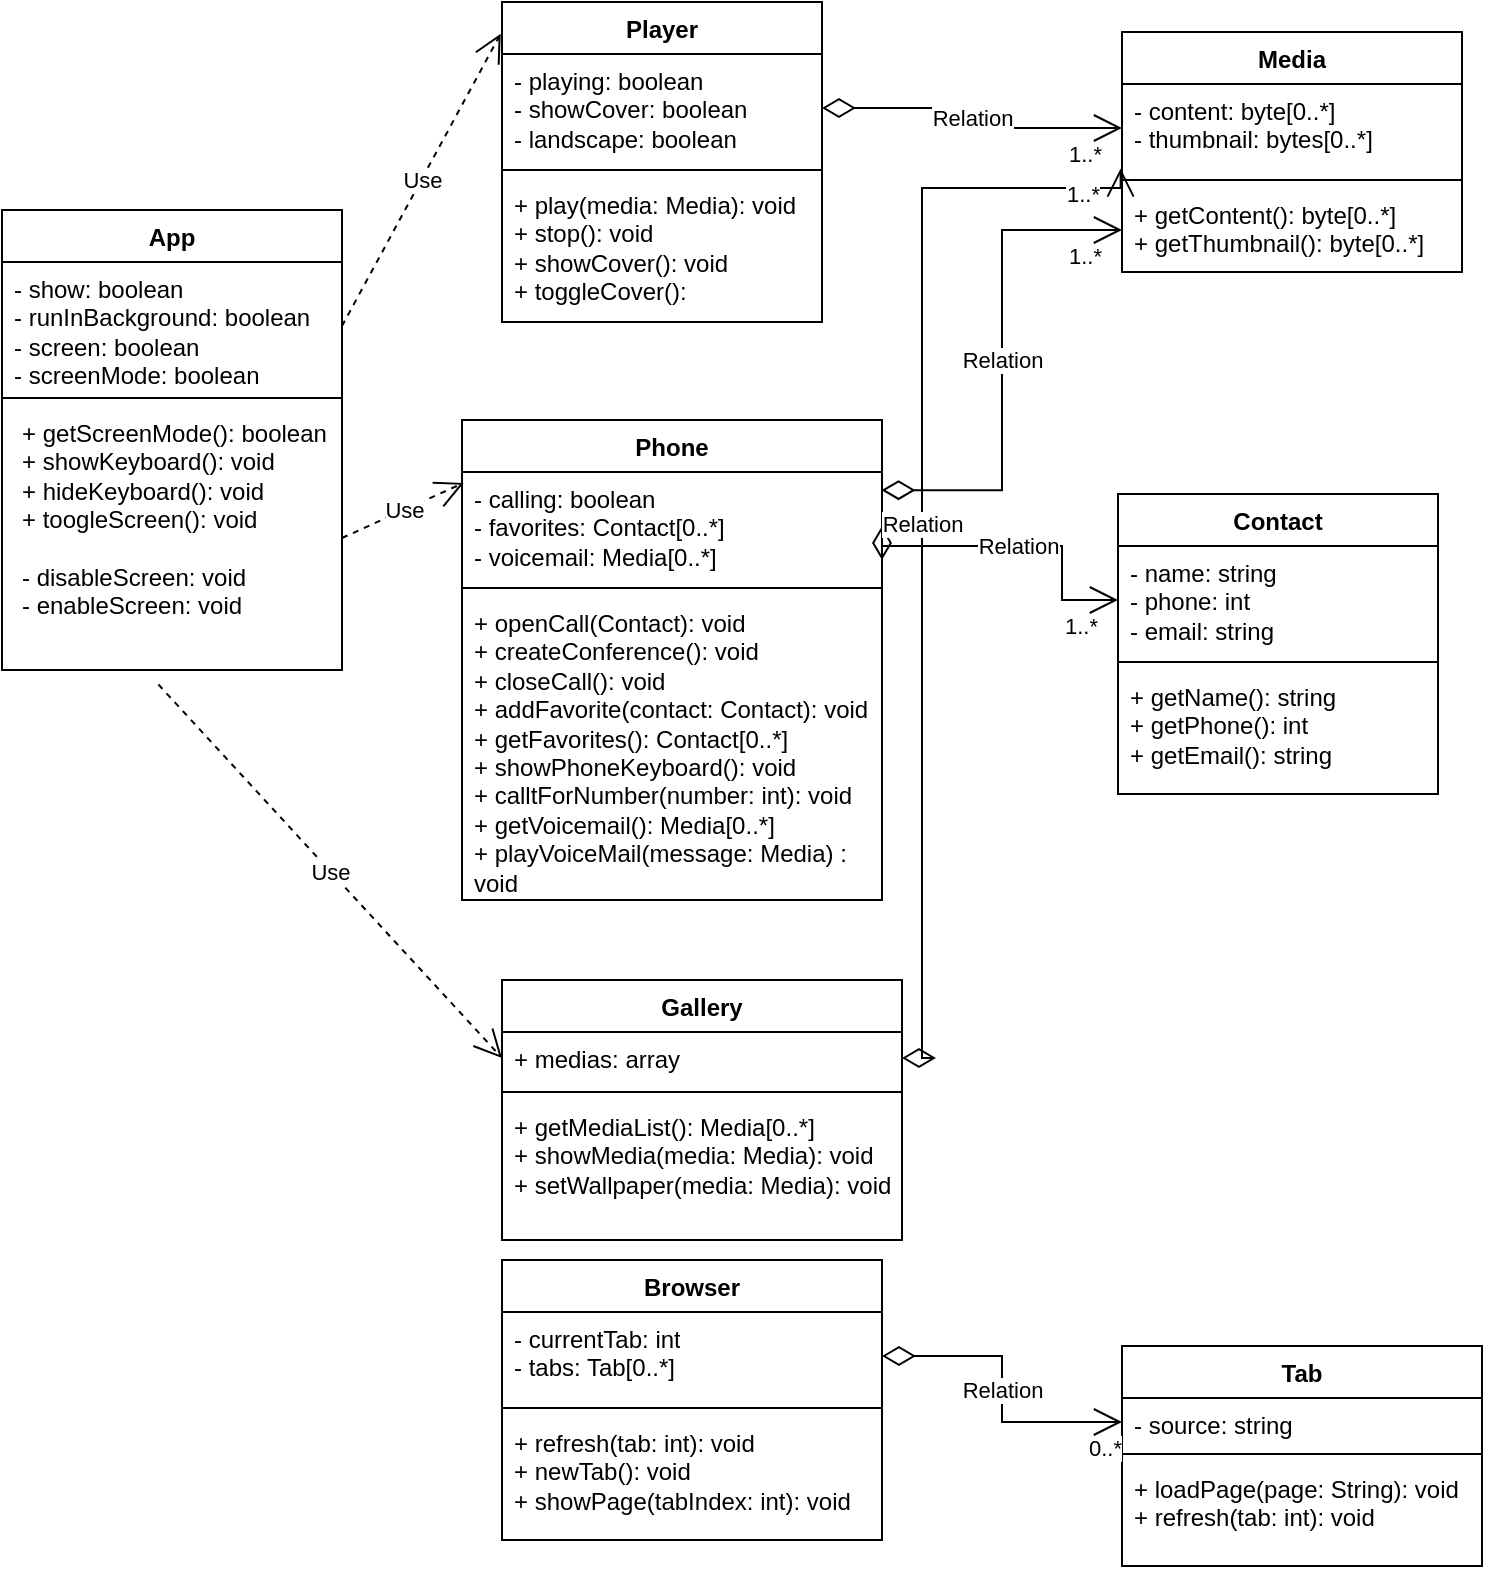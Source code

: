 <mxfile version="20.5.3" type="embed"><diagram name="Página-1" id="u6p3DXnC-Oiey1nEZpDQ"><mxGraphModel dx="500" dy="265" grid="1" gridSize="10" guides="1" tooltips="1" connect="1" arrows="1" fold="1" page="1" pageScale="1" pageWidth="827" pageHeight="1169" math="0" shadow="0"><root><mxCell id="0"/><mxCell id="1" parent="0"/><mxCell id="oby6OhFrnuwyH6eVMqic-13" value="Media" style="swimlane;fontStyle=1;align=center;verticalAlign=top;childLayout=stackLayout;horizontal=1;startSize=26;horizontalStack=0;resizeParent=1;resizeParentMax=0;resizeLast=0;collapsible=1;marginBottom=0;whiteSpace=wrap;html=1;" parent="1" vertex="1"><mxGeometry x="580" y="226" width="170" height="120" as="geometry"/></mxCell><mxCell id="oby6OhFrnuwyH6eVMqic-14" value="- content: byte[0..*]&lt;div&gt;- thumbnail: bytes&lt;span style=&quot;background-color: initial;&quot;&gt;[0..*]&lt;/span&gt;&lt;/div&gt;" style="text;strokeColor=none;fillColor=none;align=left;verticalAlign=top;spacingLeft=4;spacingRight=4;overflow=hidden;rotatable=0;points=[[0,0.5],[1,0.5]];portConstraint=eastwest;whiteSpace=wrap;html=1;" parent="oby6OhFrnuwyH6eVMqic-13" vertex="1"><mxGeometry y="26" width="170" height="44" as="geometry"/></mxCell><mxCell id="oby6OhFrnuwyH6eVMqic-15" value="" style="line;strokeWidth=1;fillColor=none;align=left;verticalAlign=middle;spacingTop=-1;spacingLeft=3;spacingRight=3;rotatable=0;labelPosition=right;points=[];portConstraint=eastwest;strokeColor=inherit;" parent="oby6OhFrnuwyH6eVMqic-13" vertex="1"><mxGeometry y="70" width="170" height="8" as="geometry"/></mxCell><mxCell id="oby6OhFrnuwyH6eVMqic-16" value="+ getContent(): byte[0..*]&lt;div&gt;+ getThumbnail(): byte&lt;span style=&quot;background-color: initial;&quot;&gt;[0..*]&lt;/span&gt;&lt;/div&gt;" style="text;strokeColor=none;fillColor=none;align=left;verticalAlign=top;spacingLeft=4;spacingRight=4;overflow=hidden;rotatable=0;points=[[0,0.5],[1,0.5]];portConstraint=eastwest;whiteSpace=wrap;html=1;" parent="oby6OhFrnuwyH6eVMqic-13" vertex="1"><mxGeometry y="78" width="170" height="42" as="geometry"/></mxCell><mxCell id="oby6OhFrnuwyH6eVMqic-17" value="Player" style="swimlane;fontStyle=1;align=center;verticalAlign=top;childLayout=stackLayout;horizontal=1;startSize=26;horizontalStack=0;resizeParent=1;resizeParentMax=0;resizeLast=0;collapsible=1;marginBottom=0;whiteSpace=wrap;html=1;" parent="1" vertex="1"><mxGeometry x="270" y="211" width="160" height="160" as="geometry"/></mxCell><mxCell id="oby6OhFrnuwyH6eVMqic-18" value="- playing: boolean&lt;div&gt;- showCover: boolean&lt;/div&gt;&lt;div&gt;- landscape: boolean&lt;/div&gt;" style="text;strokeColor=none;fillColor=none;align=left;verticalAlign=top;spacingLeft=4;spacingRight=4;overflow=hidden;rotatable=0;points=[[0,0.5],[1,0.5]];portConstraint=eastwest;whiteSpace=wrap;html=1;" parent="oby6OhFrnuwyH6eVMqic-17" vertex="1"><mxGeometry y="26" width="160" height="54" as="geometry"/></mxCell><mxCell id="oby6OhFrnuwyH6eVMqic-19" value="" style="line;strokeWidth=1;fillColor=none;align=left;verticalAlign=middle;spacingTop=-1;spacingLeft=3;spacingRight=3;rotatable=0;labelPosition=right;points=[];portConstraint=eastwest;strokeColor=inherit;" parent="oby6OhFrnuwyH6eVMqic-17" vertex="1"><mxGeometry y="80" width="160" height="8" as="geometry"/></mxCell><mxCell id="oby6OhFrnuwyH6eVMqic-20" value="+ play(media: Media): void&lt;div&gt;+ stop(): void&lt;/div&gt;&lt;div&gt;+ showCover(): void&lt;/div&gt;&lt;div&gt;+ toggleCover():&lt;br&gt;&lt;/div&gt;" style="text;strokeColor=none;fillColor=none;align=left;verticalAlign=top;spacingLeft=4;spacingRight=4;overflow=hidden;rotatable=0;points=[[0,0.5],[1,0.5]];portConstraint=eastwest;whiteSpace=wrap;html=1;" parent="oby6OhFrnuwyH6eVMqic-17" vertex="1"><mxGeometry y="88" width="160" height="72" as="geometry"/></mxCell><mxCell id="oby6OhFrnuwyH6eVMqic-22" value="Relation" style="endArrow=open;html=1;endSize=12;startArrow=diamondThin;startSize=14;startFill=0;edgeStyle=orthogonalEdgeStyle;rounded=0;exitX=1;exitY=0.5;exitDx=0;exitDy=0;entryX=0;entryY=0.5;entryDx=0;entryDy=0;" parent="1" source="oby6OhFrnuwyH6eVMqic-18" target="oby6OhFrnuwyH6eVMqic-14" edge="1"><mxGeometry relative="1" as="geometry"><mxPoint x="430" y="219" as="sourcePoint"/><mxPoint x="580" y="356" as="targetPoint"/></mxGeometry></mxCell><mxCell id="oby6OhFrnuwyH6eVMqic-24" value="1..*" style="edgeLabel;resizable=0;html=1;align=right;verticalAlign=top;" parent="oby6OhFrnuwyH6eVMqic-22" connectable="0" vertex="1"><mxGeometry x="1" relative="1" as="geometry"><mxPoint x="-10" as="offset"/></mxGeometry></mxCell><mxCell id="oby6OhFrnuwyH6eVMqic-27" value="Phone" style="swimlane;fontStyle=1;align=center;verticalAlign=top;childLayout=stackLayout;horizontal=1;startSize=26;horizontalStack=0;resizeParent=1;resizeParentMax=0;resizeLast=0;collapsible=1;marginBottom=0;whiteSpace=wrap;html=1;" parent="1" vertex="1"><mxGeometry x="250" y="420" width="210" height="240" as="geometry"/></mxCell><mxCell id="oby6OhFrnuwyH6eVMqic-28" value="&lt;span style=&quot;background-color: initial;&quot;&gt;- calling: boolean&lt;br&gt;&lt;/span&gt;&lt;div&gt;- favorites: Contact[0..*]&lt;/div&gt;&lt;div&gt;- voicemail: Media[0..*]&lt;/div&gt;" style="text;strokeColor=none;fillColor=none;align=left;verticalAlign=top;spacingLeft=4;spacingRight=4;overflow=hidden;rotatable=0;points=[[0,0.5],[1,0.5]];portConstraint=eastwest;whiteSpace=wrap;html=1;" parent="oby6OhFrnuwyH6eVMqic-27" vertex="1"><mxGeometry y="26" width="210" height="54" as="geometry"/></mxCell><mxCell id="oby6OhFrnuwyH6eVMqic-29" value="" style="line;strokeWidth=1;fillColor=none;align=left;verticalAlign=middle;spacingTop=-1;spacingLeft=3;spacingRight=3;rotatable=0;labelPosition=right;points=[];portConstraint=eastwest;strokeColor=inherit;" parent="oby6OhFrnuwyH6eVMqic-27" vertex="1"><mxGeometry y="80" width="210" height="8" as="geometry"/></mxCell><mxCell id="oby6OhFrnuwyH6eVMqic-30" value="+ openCall(Contact): void&lt;br&gt;&lt;div&gt;+ createConference(): void&lt;/div&gt;&lt;div&gt;+ closeCall(): void&lt;/div&gt;&lt;div&gt;+ addFavorite(contact: Contact): void&lt;/div&gt;&lt;div&gt;+ getFavorites(): Contact[0..*]&lt;/div&gt;&lt;div&gt;+ showPhoneKeyboard(): void&lt;/div&gt;&lt;div&gt;+ calltForNumber(number: int): void&lt;/div&gt;&lt;div&gt;+ getVoicemail(): Media[0..*]&lt;/div&gt;&lt;div&gt;+ playVoiceMail(message: Media) : void&lt;/div&gt;" style="text;strokeColor=none;fillColor=none;align=left;verticalAlign=top;spacingLeft=4;spacingRight=4;overflow=hidden;rotatable=0;points=[[0,0.5],[1,0.5]];portConstraint=eastwest;whiteSpace=wrap;html=1;" parent="oby6OhFrnuwyH6eVMqic-27" vertex="1"><mxGeometry y="88" width="210" height="152" as="geometry"/></mxCell><mxCell id="oby6OhFrnuwyH6eVMqic-35" value="Use" style="endArrow=open;endSize=12;dashed=1;html=1;rounded=0;exitX=1;exitY=0.5;exitDx=0;exitDy=0;entryX=0.004;entryY=0.131;entryDx=0;entryDy=0;entryPerimeter=0;" parent="1" source="ov68dBWVrfhX7pjr2wxw-23" target="oby6OhFrnuwyH6eVMqic-27" edge="1"><mxGeometry width="160" relative="1" as="geometry"><mxPoint x="213.23" y="388.1" as="sourcePoint"/><mxPoint x="266" y="432" as="targetPoint"/></mxGeometry></mxCell><mxCell id="oby6OhFrnuwyH6eVMqic-36" value="Use" style="endArrow=open;endSize=12;dashed=1;html=1;rounded=0;entryX=-0.004;entryY=0.099;entryDx=0;entryDy=0;entryPerimeter=0;exitX=1;exitY=0.5;exitDx=0;exitDy=0;" parent="1" source="ov68dBWVrfhX7pjr2wxw-21" target="oby6OhFrnuwyH6eVMqic-17" edge="1"><mxGeometry width="160" relative="1" as="geometry"><mxPoint x="211.52" y="345.65" as="sourcePoint"/><mxPoint x="310" y="390" as="targetPoint"/></mxGeometry></mxCell><mxCell id="oby6OhFrnuwyH6eVMqic-41" value="Co&lt;span style=&quot;background-color: initial;&quot;&gt;ntact&lt;/span&gt;" style="swimlane;fontStyle=1;align=center;verticalAlign=top;childLayout=stackLayout;horizontal=1;startSize=26;horizontalStack=0;resizeParent=1;resizeParentMax=0;resizeLast=0;collapsible=1;marginBottom=0;whiteSpace=wrap;html=1;" parent="1" vertex="1"><mxGeometry x="578" y="457" width="160" height="150" as="geometry"/></mxCell><mxCell id="oby6OhFrnuwyH6eVMqic-42" value="- name: string&lt;div&gt;- phone: int&lt;/div&gt;&lt;div&gt;- email: string&lt;br&gt;&lt;div&gt;&lt;br&gt;&lt;/div&gt;&lt;/div&gt;" style="text;strokeColor=none;fillColor=none;align=left;verticalAlign=top;spacingLeft=4;spacingRight=4;overflow=hidden;rotatable=0;points=[[0,0.5],[1,0.5]];portConstraint=eastwest;whiteSpace=wrap;html=1;" parent="oby6OhFrnuwyH6eVMqic-41" vertex="1"><mxGeometry y="26" width="160" height="54" as="geometry"/></mxCell><mxCell id="oby6OhFrnuwyH6eVMqic-43" value="" style="line;strokeWidth=1;fillColor=none;align=left;verticalAlign=middle;spacingTop=-1;spacingLeft=3;spacingRight=3;rotatable=0;labelPosition=right;points=[];portConstraint=eastwest;strokeColor=inherit;" parent="oby6OhFrnuwyH6eVMqic-41" vertex="1"><mxGeometry y="80" width="160" height="8" as="geometry"/></mxCell><mxCell id="oby6OhFrnuwyH6eVMqic-44" value="+ getName(): string&lt;div&gt;+ getPhone(): int&lt;/div&gt;&lt;div&gt;+ getEmail(): string&lt;/div&gt;" style="text;strokeColor=none;fillColor=none;align=left;verticalAlign=top;spacingLeft=4;spacingRight=4;overflow=hidden;rotatable=0;points=[[0,0.5],[1,0.5]];portConstraint=eastwest;whiteSpace=wrap;html=1;" parent="oby6OhFrnuwyH6eVMqic-41" vertex="1"><mxGeometry y="88" width="160" height="62" as="geometry"/></mxCell><mxCell id="oby6OhFrnuwyH6eVMqic-46" value="Relation" style="endArrow=open;html=1;endSize=12;startArrow=diamondThin;startSize=14;startFill=0;edgeStyle=orthogonalEdgeStyle;rounded=0;exitX=1;exitY=0.5;exitDx=0;exitDy=0;entryX=0;entryY=0.5;entryDx=0;entryDy=0;" parent="1" source="oby6OhFrnuwyH6eVMqic-28" target="oby6OhFrnuwyH6eVMqic-42" edge="1"><mxGeometry relative="1" as="geometry"><mxPoint x="440" y="229" as="sourcePoint"/><mxPoint x="590" y="301" as="targetPoint"/><Array as="points"><mxPoint x="550" y="483"/><mxPoint x="550" y="510"/></Array></mxGeometry></mxCell><mxCell id="oby6OhFrnuwyH6eVMqic-47" value="1..*" style="edgeLabel;resizable=0;html=1;align=right;verticalAlign=top;" parent="oby6OhFrnuwyH6eVMqic-46" connectable="0" vertex="1"><mxGeometry x="1" relative="1" as="geometry"><mxPoint x="-10" as="offset"/></mxGeometry></mxCell><mxCell id="oby6OhFrnuwyH6eVMqic-48" value="Relation" style="endArrow=open;html=1;endSize=12;startArrow=diamondThin;startSize=14;startFill=0;edgeStyle=orthogonalEdgeStyle;rounded=0;entryX=0;entryY=0.5;entryDx=0;entryDy=0;exitX=0.999;exitY=0.168;exitDx=0;exitDy=0;exitPerimeter=0;" parent="1" source="oby6OhFrnuwyH6eVMqic-28" target="oby6OhFrnuwyH6eVMqic-16" edge="1"><mxGeometry relative="1" as="geometry"><mxPoint x="530" y="450" as="sourcePoint"/><mxPoint x="588" y="520" as="targetPoint"/></mxGeometry></mxCell><mxCell id="oby6OhFrnuwyH6eVMqic-49" value="1..*" style="edgeLabel;resizable=0;html=1;align=right;verticalAlign=top;" parent="oby6OhFrnuwyH6eVMqic-48" connectable="0" vertex="1"><mxGeometry x="1" relative="1" as="geometry"><mxPoint x="-10" as="offset"/></mxGeometry></mxCell><mxCell id="oby6OhFrnuwyH6eVMqic-50" value="Gall&lt;span style=&quot;background-color: initial;&quot;&gt;ery&lt;/span&gt;" style="swimlane;fontStyle=1;align=center;verticalAlign=top;childLayout=stackLayout;horizontal=1;startSize=26;horizontalStack=0;resizeParent=1;resizeParentMax=0;resizeLast=0;collapsible=1;marginBottom=0;whiteSpace=wrap;html=1;" parent="1" vertex="1"><mxGeometry x="270" y="700" width="200" height="130" as="geometry"/></mxCell><mxCell id="oby6OhFrnuwyH6eVMqic-51" value="+ medias: array" style="text;strokeColor=none;fillColor=none;align=left;verticalAlign=top;spacingLeft=4;spacingRight=4;overflow=hidden;rotatable=0;points=[[0,0.5],[1,0.5]];portConstraint=eastwest;whiteSpace=wrap;html=1;" parent="oby6OhFrnuwyH6eVMqic-50" vertex="1"><mxGeometry y="26" width="200" height="26" as="geometry"/></mxCell><mxCell id="oby6OhFrnuwyH6eVMqic-52" value="" style="line;strokeWidth=1;fillColor=none;align=left;verticalAlign=middle;spacingTop=-1;spacingLeft=3;spacingRight=3;rotatable=0;labelPosition=right;points=[];portConstraint=eastwest;strokeColor=inherit;" parent="oby6OhFrnuwyH6eVMqic-50" vertex="1"><mxGeometry y="52" width="200" height="8" as="geometry"/></mxCell><mxCell id="oby6OhFrnuwyH6eVMqic-53" value="+ getMediaList(): Media[0..*]&lt;div&gt;+ showMedia(media: Media): void&lt;/div&gt;&lt;div&gt;+ setWallpaper(&lt;span style=&quot;background-color: initial;&quot;&gt;media: Media&lt;/span&gt;&lt;span style=&quot;background-color: initial;&quot;&gt;): void&lt;/span&gt;&lt;/div&gt;" style="text;strokeColor=none;fillColor=none;align=left;verticalAlign=top;spacingLeft=4;spacingRight=4;overflow=hidden;rotatable=0;points=[[0,0.5],[1,0.5]];portConstraint=eastwest;whiteSpace=wrap;html=1;" parent="oby6OhFrnuwyH6eVMqic-50" vertex="1"><mxGeometry y="60" width="200" height="70" as="geometry"/></mxCell><mxCell id="oby6OhFrnuwyH6eVMqic-54" value="Relation" style="endArrow=open;html=1;endSize=12;startArrow=diamondThin;startSize=14;startFill=0;edgeStyle=orthogonalEdgeStyle;rounded=0;entryX=-0.004;entryY=0.959;entryDx=0;entryDy=0;exitX=1;exitY=0.5;exitDx=0;exitDy=0;entryPerimeter=0;" parent="1" source="oby6OhFrnuwyH6eVMqic-51" target="oby6OhFrnuwyH6eVMqic-14" edge="1"><mxGeometry relative="1" as="geometry"><mxPoint x="470" y="468" as="sourcePoint"/><mxPoint x="590" y="350" as="targetPoint"/><Array as="points"><mxPoint x="480" y="739"/><mxPoint x="480" y="304"/></Array></mxGeometry></mxCell><mxCell id="oby6OhFrnuwyH6eVMqic-55" value="1..*" style="edgeLabel;resizable=0;html=1;align=right;verticalAlign=top;" parent="oby6OhFrnuwyH6eVMqic-54" connectable="0" vertex="1"><mxGeometry x="1" relative="1" as="geometry"><mxPoint x="-10" as="offset"/></mxGeometry></mxCell><mxCell id="ov68dBWVrfhX7pjr2wxw-2" value="Use" style="endArrow=open;endSize=12;dashed=1;html=1;rounded=0;exitX=0.46;exitY=1.055;exitDx=0;exitDy=0;entryX=0;entryY=0.5;entryDx=0;entryDy=0;exitPerimeter=0;" parent="1" source="ov68dBWVrfhX7pjr2wxw-23" target="oby6OhFrnuwyH6eVMqic-51" edge="1"><mxGeometry width="160" relative="1" as="geometry"><mxPoint x="162.5" y="470.0" as="sourcePoint"/><mxPoint x="450" y="590" as="targetPoint"/></mxGeometry></mxCell><mxCell id="ov68dBWVrfhX7pjr2wxw-3" value="Browser" style="swimlane;fontStyle=1;align=center;verticalAlign=top;childLayout=stackLayout;horizontal=1;startSize=26;horizontalStack=0;resizeParent=1;resizeParentMax=0;resizeLast=0;collapsible=1;marginBottom=0;whiteSpace=wrap;html=1;" parent="1" vertex="1"><mxGeometry x="270" y="840" width="190" height="140" as="geometry"/></mxCell><mxCell id="ov68dBWVrfhX7pjr2wxw-4" value="&lt;div&gt;- currentTab: int&lt;/div&gt;&lt;div&gt;&lt;span style=&quot;background-color: initial;&quot;&gt;- tabs: Tab[0..*]&lt;/span&gt;&lt;/div&gt;" style="text;strokeColor=none;fillColor=none;align=left;verticalAlign=top;spacingLeft=4;spacingRight=4;overflow=hidden;rotatable=0;points=[[0,0.5],[1,0.5]];portConstraint=eastwest;whiteSpace=wrap;html=1;" parent="ov68dBWVrfhX7pjr2wxw-3" vertex="1"><mxGeometry y="26" width="190" height="44" as="geometry"/></mxCell><mxCell id="ov68dBWVrfhX7pjr2wxw-5" value="" style="line;strokeWidth=1;fillColor=none;align=left;verticalAlign=middle;spacingTop=-1;spacingLeft=3;spacingRight=3;rotatable=0;labelPosition=right;points=[];portConstraint=eastwest;strokeColor=inherit;" parent="ov68dBWVrfhX7pjr2wxw-3" vertex="1"><mxGeometry y="70" width="190" height="8" as="geometry"/></mxCell><mxCell id="ov68dBWVrfhX7pjr2wxw-6" value="&lt;span style=&quot;background-color: initial;&quot;&gt;+ refresh(tab: int): void&lt;/span&gt;&lt;br&gt;&lt;div&gt;+ newTab(): void&lt;/div&gt;&lt;div&gt;+ showPage(tabIndex: int): void&lt;/div&gt;" style="text;strokeColor=none;fillColor=none;align=left;verticalAlign=top;spacingLeft=4;spacingRight=4;overflow=hidden;rotatable=0;points=[[0,0.5],[1,0.5]];portConstraint=eastwest;whiteSpace=wrap;html=1;" parent="ov68dBWVrfhX7pjr2wxw-3" vertex="1"><mxGeometry y="78" width="190" height="62" as="geometry"/></mxCell><mxCell id="ov68dBWVrfhX7pjr2wxw-7" value="Tab" style="swimlane;fontStyle=1;align=center;verticalAlign=top;childLayout=stackLayout;horizontal=1;startSize=26;horizontalStack=0;resizeParent=1;resizeParentMax=0;resizeLast=0;collapsible=1;marginBottom=0;whiteSpace=wrap;html=1;" parent="1" vertex="1"><mxGeometry x="580" y="883" width="180" height="110" as="geometry"/></mxCell><mxCell id="ov68dBWVrfhX7pjr2wxw-8" value="&lt;span style=&quot;background-color: initial;&quot;&gt;- source: string&lt;/span&gt;" style="text;strokeColor=none;fillColor=none;align=left;verticalAlign=top;spacingLeft=4;spacingRight=4;overflow=hidden;rotatable=0;points=[[0,0.5],[1,0.5]];portConstraint=eastwest;whiteSpace=wrap;html=1;" parent="ov68dBWVrfhX7pjr2wxw-7" vertex="1"><mxGeometry y="26" width="180" height="24" as="geometry"/></mxCell><mxCell id="ov68dBWVrfhX7pjr2wxw-9" value="" style="line;strokeWidth=1;fillColor=none;align=left;verticalAlign=middle;spacingTop=-1;spacingLeft=3;spacingRight=3;rotatable=0;labelPosition=right;points=[];portConstraint=eastwest;strokeColor=inherit;" parent="ov68dBWVrfhX7pjr2wxw-7" vertex="1"><mxGeometry y="50" width="180" height="8" as="geometry"/></mxCell><mxCell id="ov68dBWVrfhX7pjr2wxw-10" value="+ loadPage(page: String): void&lt;br&gt;+ refresh(tab: int): void&lt;br&gt;&lt;br&gt;" style="text;strokeColor=none;fillColor=none;align=left;verticalAlign=top;spacingLeft=4;spacingRight=4;overflow=hidden;rotatable=0;points=[[0,0.5],[1,0.5]];portConstraint=eastwest;whiteSpace=wrap;html=1;" parent="ov68dBWVrfhX7pjr2wxw-7" vertex="1"><mxGeometry y="58" width="180" height="52" as="geometry"/></mxCell><mxCell id="ov68dBWVrfhX7pjr2wxw-16" value="Relation" style="endArrow=open;html=1;endSize=12;startArrow=diamondThin;startSize=14;startFill=0;edgeStyle=orthogonalEdgeStyle;rounded=0;exitX=1;exitY=0.5;exitDx=0;exitDy=0;entryX=0;entryY=0.5;entryDx=0;entryDy=0;" parent="1" source="ov68dBWVrfhX7pjr2wxw-4" target="ov68dBWVrfhX7pjr2wxw-8" edge="1"><mxGeometry relative="1" as="geometry"><mxPoint x="790" y="900" as="sourcePoint"/><mxPoint x="950" y="900" as="targetPoint"/></mxGeometry></mxCell><mxCell id="ov68dBWVrfhX7pjr2wxw-18" value="0..*" style="edgeLabel;resizable=0;html=1;align=right;verticalAlign=top;" parent="ov68dBWVrfhX7pjr2wxw-16" connectable="0" vertex="1"><mxGeometry x="1" relative="1" as="geometry"/></mxCell><mxCell id="ov68dBWVrfhX7pjr2wxw-20" value="App&lt;br&gt;" style="swimlane;fontStyle=1;align=center;verticalAlign=top;childLayout=stackLayout;horizontal=1;startSize=26;horizontalStack=0;resizeParent=1;resizeParentMax=0;resizeLast=0;collapsible=1;marginBottom=0;whiteSpace=wrap;html=1;" parent="1" vertex="1"><mxGeometry x="20" y="315" width="170" height="230" as="geometry"/></mxCell><mxCell id="ov68dBWVrfhX7pjr2wxw-21" value="- show: boolean&lt;br&gt;- runInBackground: boolean&lt;br&gt;- screen: boolean&lt;br&gt;- screenMode: boolean" style="text;strokeColor=none;fillColor=none;align=left;verticalAlign=top;spacingLeft=4;spacingRight=4;overflow=hidden;rotatable=0;points=[[0,0.5],[1,0.5]];portConstraint=eastwest;whiteSpace=wrap;html=1;" parent="ov68dBWVrfhX7pjr2wxw-20" vertex="1"><mxGeometry y="26" width="170" height="64" as="geometry"/></mxCell><mxCell id="ov68dBWVrfhX7pjr2wxw-22" value="" style="line;strokeWidth=1;fillColor=none;align=left;verticalAlign=middle;spacingTop=-1;spacingLeft=3;spacingRight=3;rotatable=0;labelPosition=right;points=[];portConstraint=eastwest;strokeColor=inherit;" parent="ov68dBWVrfhX7pjr2wxw-20" vertex="1"><mxGeometry y="90" width="170" height="8" as="geometry"/></mxCell><mxCell id="ov68dBWVrfhX7pjr2wxw-23" value="&lt;p style=&quot;margin: 0px 0px 0px 4px;&quot;&gt;+ getScreenMode(): boolean&lt;br&gt;&lt;/p&gt;&lt;p style=&quot;margin: 0px 0px 0px 4px;&quot;&gt;+ showKeyboard(): void&lt;/p&gt;&lt;p style=&quot;margin: 0px 0px 0px 4px;&quot;&gt;+ hideKeyboard(): void&lt;/p&gt;&lt;p style=&quot;margin: 0px 0px 0px 4px;&quot;&gt;+ toogleScreen(): void&lt;br&gt;&lt;/p&gt;&lt;p style=&quot;margin: 0px 0px 0px 4px;&quot;&gt;&lt;br&gt;&lt;/p&gt;&lt;p style=&quot;margin: 0px 0px 0px 4px;&quot;&gt;- disableScreen: void&lt;/p&gt;&lt;p style=&quot;margin: 0px 0px 0px 4px;&quot;&gt;- enableScreen: void&lt;/p&gt;" style="text;strokeColor=none;fillColor=none;align=left;verticalAlign=top;spacingLeft=4;spacingRight=4;overflow=hidden;rotatable=0;points=[[0,0.5],[1,0.5]];portConstraint=eastwest;whiteSpace=wrap;html=1;" parent="ov68dBWVrfhX7pjr2wxw-20" vertex="1"><mxGeometry y="98" width="170" height="132" as="geometry"/></mxCell></root></mxGraphModel></diagram></mxfile>